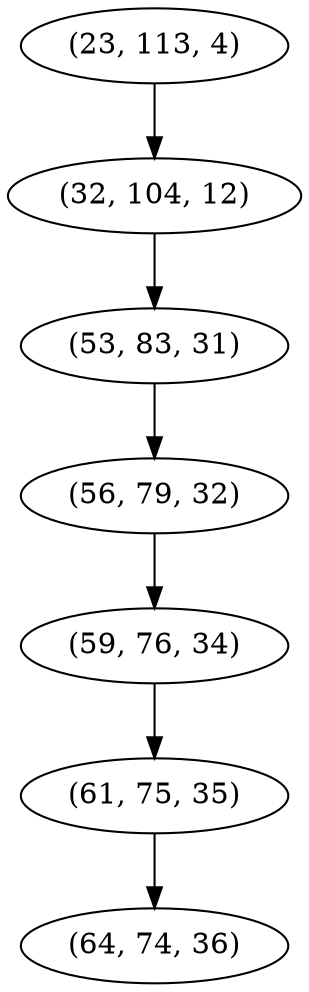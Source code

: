 digraph tree {
    "(23, 113, 4)";
    "(32, 104, 12)";
    "(53, 83, 31)";
    "(56, 79, 32)";
    "(59, 76, 34)";
    "(61, 75, 35)";
    "(64, 74, 36)";
    "(23, 113, 4)" -> "(32, 104, 12)";
    "(32, 104, 12)" -> "(53, 83, 31)";
    "(53, 83, 31)" -> "(56, 79, 32)";
    "(56, 79, 32)" -> "(59, 76, 34)";
    "(59, 76, 34)" -> "(61, 75, 35)";
    "(61, 75, 35)" -> "(64, 74, 36)";
}
